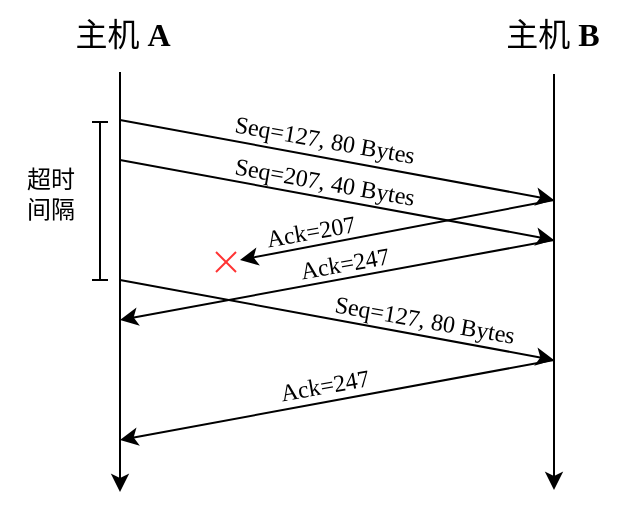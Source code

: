 <mxfile version="20.6.2" type="device" pages="2"><diagram id="6WodCUjNVj95eYMr6246" name="handshake"><mxGraphModel dx="683" dy="393" grid="1" gridSize="10" guides="1" tooltips="1" connect="1" arrows="1" fold="1" page="1" pageScale="1" pageWidth="4681" pageHeight="3300" math="0" shadow="0"><root><mxCell id="0"/><mxCell id="1" parent="0"/><mxCell id="UUc745qlrYDMO6ZEMAqX-2" style="rounded=0;orthogonalLoop=1;jettySize=auto;html=1;exitX=1;exitY=0;exitDx=0;exitDy=0;entryX=0;entryY=1;entryDx=0;entryDy=0;" parent="1" edge="1"><mxGeometry relative="1" as="geometry"><mxPoint x="480" y="240" as="sourcePoint"/><mxPoint x="697" y="280" as="targetPoint"/></mxGeometry></mxCell><mxCell id="D-v3iAu-tXgg1L5RHOYR-6" value="主机 &lt;font face=&quot;CMU Serif&quot;&gt;&lt;b&gt;A&lt;/b&gt;&lt;/font&gt;" style="text;html=1;align=center;verticalAlign=middle;resizable=0;points=[];autosize=1;strokeColor=none;fillColor=none;fontSize=16;fontFamily=SimHei;" parent="1" vertex="1"><mxGeometry x="445" y="180" width="72" height="33" as="geometry"/></mxCell><mxCell id="D-v3iAu-tXgg1L5RHOYR-7" value="主机 &lt;font face=&quot;CMU Serif&quot;&gt;&lt;b&gt;B&lt;/b&gt;&lt;/font&gt;" style="text;html=1;align=center;verticalAlign=middle;resizable=0;points=[];autosize=1;strokeColor=none;fillColor=none;fontSize=16;fontFamily=SimHei;" parent="1" vertex="1"><mxGeometry x="660" y="180" width="71" height="33" as="geometry"/></mxCell><mxCell id="UUc745qlrYDMO6ZEMAqX-3" style="edgeStyle=none;rounded=0;orthogonalLoop=1;jettySize=auto;html=1;exitX=0;exitY=1;exitDx=0;exitDy=0;entryX=1;entryY=0;entryDx=0;entryDy=0;" parent="1" edge="1"><mxGeometry relative="1" as="geometry"><mxPoint x="697" y="300" as="sourcePoint"/><mxPoint x="480" y="340" as="targetPoint"/></mxGeometry></mxCell><mxCell id="UUc745qlrYDMO6ZEMAqX-5" value="Seq=127, 80 Bytes" style="text;html=1;align=center;verticalAlign=middle;resizable=0;points=[];autosize=1;strokeColor=none;fillColor=none;fontFamily=CMU Typewriter Text;rotation=10;" parent="1" vertex="1"><mxGeometry x="517" y="235" width="130" height="30" as="geometry"/></mxCell><mxCell id="gPiK_Lveduz-T_uWx45v-1" value="" style="endArrow=classic;html=1;rounded=0;fontFamily=CMU Serif;" edge="1" parent="1"><mxGeometry width="50" height="50" relative="1" as="geometry"><mxPoint x="480" y="216" as="sourcePoint"/><mxPoint x="480" y="426" as="targetPoint"/></mxGeometry></mxCell><mxCell id="gPiK_Lveduz-T_uWx45v-2" value="" style="endArrow=classic;html=1;rounded=0;fontFamily=CMU Serif;" edge="1" parent="1"><mxGeometry width="50" height="50" relative="1" as="geometry"><mxPoint x="697" y="217" as="sourcePoint"/><mxPoint x="697" y="425" as="targetPoint"/></mxGeometry></mxCell><mxCell id="gPiK_Lveduz-T_uWx45v-3" style="rounded=0;orthogonalLoop=1;jettySize=auto;html=1;exitX=1;exitY=0;exitDx=0;exitDy=0;entryX=0;entryY=1;entryDx=0;entryDy=0;" edge="1" parent="1"><mxGeometry relative="1" as="geometry"><mxPoint x="480" y="260" as="sourcePoint"/><mxPoint x="697" y="300" as="targetPoint"/></mxGeometry></mxCell><mxCell id="gPiK_Lveduz-T_uWx45v-4" value="Seq=207, 40 Bytes" style="text;html=1;align=center;verticalAlign=middle;resizable=0;points=[];autosize=1;strokeColor=none;fillColor=none;fontFamily=CMU Typewriter Text;rotation=10;" vertex="1" parent="1"><mxGeometry x="517" y="256" width="130" height="30" as="geometry"/></mxCell><mxCell id="gPiK_Lveduz-T_uWx45v-5" style="edgeStyle=none;rounded=0;orthogonalLoop=1;jettySize=auto;html=1;exitX=0;exitY=1;exitDx=0;exitDy=0;" edge="1" parent="1"><mxGeometry relative="1" as="geometry"><mxPoint x="697" y="280" as="sourcePoint"/><mxPoint x="540" y="310" as="targetPoint"/></mxGeometry></mxCell><mxCell id="gPiK_Lveduz-T_uWx45v-6" style="rounded=0;orthogonalLoop=1;jettySize=auto;html=1;exitX=1;exitY=0;exitDx=0;exitDy=0;entryX=0;entryY=1;entryDx=0;entryDy=0;" edge="1" parent="1"><mxGeometry relative="1" as="geometry"><mxPoint x="480" y="320" as="sourcePoint"/><mxPoint x="697" y="360" as="targetPoint"/></mxGeometry></mxCell><mxCell id="gPiK_Lveduz-T_uWx45v-7" value="Seq=127, 80 Bytes" style="text;html=1;align=center;verticalAlign=middle;resizable=0;points=[];autosize=1;strokeColor=none;fillColor=none;fontFamily=CMU Typewriter Text;rotation=10;" vertex="1" parent="1"><mxGeometry x="567" y="325" width="130" height="30" as="geometry"/></mxCell><mxCell id="gPiK_Lveduz-T_uWx45v-8" style="edgeStyle=none;rounded=0;orthogonalLoop=1;jettySize=auto;html=1;exitX=0;exitY=1;exitDx=0;exitDy=0;entryX=1;entryY=0;entryDx=0;entryDy=0;" edge="1" parent="1"><mxGeometry relative="1" as="geometry"><mxPoint x="697" y="360" as="sourcePoint"/><mxPoint x="480" y="400" as="targetPoint"/></mxGeometry></mxCell><mxCell id="gPiK_Lveduz-T_uWx45v-9" value="Ack=247" style="text;html=1;align=center;verticalAlign=middle;resizable=0;points=[];autosize=1;strokeColor=none;fillColor=none;fontFamily=CMU Typewriter Text;rotation=-10;" vertex="1" parent="1"><mxGeometry x="547" y="358" width="70" height="30" as="geometry"/></mxCell><mxCell id="gPiK_Lveduz-T_uWx45v-10" value="Ack=247" style="text;html=1;align=center;verticalAlign=middle;resizable=0;points=[];autosize=1;strokeColor=none;fillColor=none;fontFamily=CMU Typewriter Text;rotation=-10;" vertex="1" parent="1"><mxGeometry x="557" y="297" width="70" height="30" as="geometry"/></mxCell><mxCell id="gPiK_Lveduz-T_uWx45v-11" value="Ack=207" style="text;html=1;align=center;verticalAlign=middle;resizable=0;points=[];autosize=1;strokeColor=none;fillColor=none;fontFamily=CMU Typewriter Text;rotation=-10;" vertex="1" parent="1"><mxGeometry x="540" y="281" width="70" height="30" as="geometry"/></mxCell><mxCell id="gPiK_Lveduz-T_uWx45v-14" value="" style="group" vertex="1" connectable="0" parent="1"><mxGeometry x="528" y="306" width="10" height="10" as="geometry"/></mxCell><mxCell id="gPiK_Lveduz-T_uWx45v-12" value="" style="endArrow=none;html=1;rounded=0;fontFamily=CMU Serif;strokeColor=#FF3333;" edge="1" parent="gPiK_Lveduz-T_uWx45v-14"><mxGeometry width="50" height="50" relative="1" as="geometry"><mxPoint as="sourcePoint"/><mxPoint x="10" y="10" as="targetPoint"/></mxGeometry></mxCell><mxCell id="gPiK_Lveduz-T_uWx45v-13" value="" style="endArrow=none;html=1;rounded=0;fontFamily=CMU Serif;strokeColor=#FF3333;" edge="1" parent="gPiK_Lveduz-T_uWx45v-14"><mxGeometry width="50" height="50" relative="1" as="geometry"><mxPoint y="10" as="sourcePoint"/><mxPoint x="10" as="targetPoint"/></mxGeometry></mxCell><mxCell id="gPiK_Lveduz-T_uWx45v-15" value="超时&lt;br&gt;间隔" style="text;html=1;align=center;verticalAlign=middle;resizable=0;points=[];autosize=1;strokeColor=none;fillColor=none;fontFamily=SimHei;" vertex="1" parent="1"><mxGeometry x="420" y="257" width="50" height="40" as="geometry"/></mxCell><mxCell id="gPiK_Lveduz-T_uWx45v-16" value="" style="endArrow=baseDash;startArrow=baseDash;html=1;rounded=0;strokeColor=#000000;fontFamily=CMU Serif;startFill=0;endFill=0;" edge="1" parent="1"><mxGeometry width="50" height="50" relative="1" as="geometry"><mxPoint x="470" y="320" as="sourcePoint"/><mxPoint x="470" y="241" as="targetPoint"/></mxGeometry></mxCell></root></mxGraphModel></diagram><diagram name="handwave" id="Pmq_GzSqylrPmw-hEs14"><mxGraphModel dx="2062" dy="1195" grid="0" gridSize="10" guides="1" tooltips="1" connect="1" arrows="1" fold="1" page="1" pageScale="1" pageWidth="4681" pageHeight="3300" math="0" shadow="0"><root><mxCell id="HNpX2lngVdKHwZvJAxoF-0"/><mxCell id="HNpX2lngVdKHwZvJAxoF-1" parent="HNpX2lngVdKHwZvJAxoF-0"/><mxCell id="HNpX2lngVdKHwZvJAxoF-2" value="ESTABLISHED" style="rounded=0;whiteSpace=wrap;html=1;fontFamily=CMU Typewriter Text;fontSize=14;fillColor=#d5e8d4;strokeColor=#82b366;" parent="HNpX2lngVdKHwZvJAxoF-1" vertex="1"><mxGeometry x="360" y="200" width="120" height="40" as="geometry"/></mxCell><mxCell id="HNpX2lngVdKHwZvJAxoF-3" style="rounded=0;orthogonalLoop=1;jettySize=auto;html=1;exitX=1;exitY=0;exitDx=0;exitDy=0;entryX=0;entryY=0;entryDx=0;entryDy=0;" parent="HNpX2lngVdKHwZvJAxoF-1" source="HNpX2lngVdKHwZvJAxoF-5" target="HNpX2lngVdKHwZvJAxoF-13" edge="1"><mxGeometry relative="1" as="geometry"/></mxCell><mxCell id="HNpX2lngVdKHwZvJAxoF-4" style="edgeStyle=none;rounded=0;orthogonalLoop=1;jettySize=auto;html=1;exitX=1;exitY=1;exitDx=0;exitDy=0;entryX=0;entryY=0;entryDx=0;entryDy=0;" parent="HNpX2lngVdKHwZvJAxoF-1" source="HNpX2lngVdKHwZvJAxoF-6" target="HNpX2lngVdKHwZvJAxoF-9" edge="1"><mxGeometry relative="1" as="geometry"/></mxCell><mxCell id="HNpX2lngVdKHwZvJAxoF-5" value="FIN_WAIT_1" style="rounded=0;whiteSpace=wrap;html=1;fontFamily=CMU Typewriter Text;fontSize=14;fillColor=#ffe6cc;strokeColor=#d79b00;" parent="HNpX2lngVdKHwZvJAxoF-1" vertex="1"><mxGeometry x="360" y="240" width="120" height="80" as="geometry"/></mxCell><mxCell id="HNpX2lngVdKHwZvJAxoF-6" value="FIN_WAIT_2" style="rounded=0;whiteSpace=wrap;html=1;fontFamily=CMU Typewriter Text;fontSize=14;fillColor=#ffe6cc;strokeColor=#d79b00;" parent="HNpX2lngVdKHwZvJAxoF-1" vertex="1"><mxGeometry x="360" y="320" width="120" height="40" as="geometry"/></mxCell><mxCell id="HNpX2lngVdKHwZvJAxoF-7" value="ESTABLISHED" style="rounded=0;whiteSpace=wrap;html=1;fontFamily=CMU Typewriter Text;fontSize=14;fillColor=#d5e8d4;strokeColor=#82b366;" parent="HNpX2lngVdKHwZvJAxoF-1" vertex="1"><mxGeometry x="697" y="200" width="120" height="80" as="geometry"/></mxCell><mxCell id="RxvUlzu90zlsVVM_GUbZ-2" style="edgeStyle=none;rounded=0;orthogonalLoop=1;jettySize=auto;html=1;exitX=0;exitY=0;exitDx=0;exitDy=0;entryX=1;entryY=0;entryDx=0;entryDy=0;fontFamily=SimHei;fontSize=14;" parent="HNpX2lngVdKHwZvJAxoF-1" source="HNpX2lngVdKHwZvJAxoF-8" target="RxvUlzu90zlsVVM_GUbZ-0" edge="1"><mxGeometry relative="1" as="geometry"/></mxCell><mxCell id="HNpX2lngVdKHwZvJAxoF-8" value="LAST_ACK" style="rounded=0;whiteSpace=wrap;html=1;fontFamily=CMU Typewriter Text;fontSize=14;fillColor=#fff2cc;strokeColor=#d6b656;" parent="HNpX2lngVdKHwZvJAxoF-1" vertex="1"><mxGeometry x="697" y="320" width="120" height="80" as="geometry"/></mxCell><mxCell id="HNpX2lngVdKHwZvJAxoF-9" value="CLOSE" style="rounded=0;whiteSpace=wrap;html=1;fontFamily=CMU Typewriter Text;fontSize=14;fillColor=#f5f5f5;strokeColor=#666666;fontColor=#333333;" parent="HNpX2lngVdKHwZvJAxoF-1" vertex="1"><mxGeometry x="697" y="400" width="120" height="40" as="geometry"/></mxCell><mxCell id="HNpX2lngVdKHwZvJAxoF-10" value="客户端" style="text;html=1;align=center;verticalAlign=middle;resizable=0;points=[];autosize=1;strokeColor=none;fillColor=none;fontSize=16;fontFamily=SimHei;" parent="HNpX2lngVdKHwZvJAxoF-1" vertex="1"><mxGeometry x="385" y="170" width="70" height="30" as="geometry"/></mxCell><mxCell id="HNpX2lngVdKHwZvJAxoF-11" value="服务器端" style="text;html=1;align=center;verticalAlign=middle;resizable=0;points=[];autosize=1;strokeColor=none;fillColor=none;fontSize=16;fontFamily=SimHei;" parent="HNpX2lngVdKHwZvJAxoF-1" vertex="1"><mxGeometry x="716" y="170" width="82" height="31" as="geometry"/></mxCell><mxCell id="HNpX2lngVdKHwZvJAxoF-12" style="edgeStyle=none;rounded=0;orthogonalLoop=1;jettySize=auto;html=1;entryX=1;entryY=0;entryDx=0;entryDy=0;exitX=0;exitY=0;exitDx=0;exitDy=0;" parent="HNpX2lngVdKHwZvJAxoF-1" source="HNpX2lngVdKHwZvJAxoF-13" target="HNpX2lngVdKHwZvJAxoF-6" edge="1"><mxGeometry relative="1" as="geometry"><mxPoint x="690" y="280" as="sourcePoint"/></mxGeometry></mxCell><mxCell id="HNpX2lngVdKHwZvJAxoF-13" value="CLOSED_WAIT" style="rounded=0;whiteSpace=wrap;html=1;fontFamily=CMU Typewriter Text;fontSize=14;fillColor=#fff2cc;strokeColor=#d6b656;" parent="HNpX2lngVdKHwZvJAxoF-1" vertex="1"><mxGeometry x="697" y="280" width="120" height="40" as="geometry"/></mxCell><mxCell id="HNpX2lngVdKHwZvJAxoF-14" value="FINbit=1, Seq=76" style="text;html=1;align=center;verticalAlign=middle;resizable=0;points=[];autosize=1;strokeColor=none;fillColor=none;fontFamily=CMU Typewriter Text;rotation=10;" parent="HNpX2lngVdKHwZvJAxoF-1" vertex="1"><mxGeometry x="523" y="236" width="119" height="26" as="geometry"/></mxCell><mxCell id="HNpX2lngVdKHwZvJAxoF-15" value="ACKbit=1, ACKnum=77" style="text;html=1;align=center;verticalAlign=middle;resizable=0;points=[];autosize=1;strokeColor=none;fillColor=none;fontFamily=CMU Typewriter Text;rotation=-10;" parent="HNpX2lngVdKHwZvJAxoF-1" vertex="1"><mxGeometry x="489" y="282" width="138" height="26" as="geometry"/></mxCell><mxCell id="HNpX2lngVdKHwZvJAxoF-16" value="ACKbit=1, ACKnum=225" style="text;html=1;align=center;verticalAlign=middle;resizable=0;points=[];autosize=1;strokeColor=none;fillColor=none;fontFamily=CMU Typewriter Text;rotation=10;" parent="HNpX2lngVdKHwZvJAxoF-1" vertex="1"><mxGeometry x="533" y="362" width="144" height="26" as="geometry"/></mxCell><mxCell id="RxvUlzu90zlsVVM_GUbZ-0" value="TIME_WAIT" style="rounded=0;whiteSpace=wrap;html=1;fontFamily=CMU Typewriter Text;fontSize=14;fillColor=#f8cecc;strokeColor=#b85450;" parent="HNpX2lngVdKHwZvJAxoF-1" vertex="1"><mxGeometry x="360" y="360" width="120" height="40" as="geometry"/></mxCell><mxCell id="RxvUlzu90zlsVVM_GUbZ-1" value="CLOSE" style="rounded=0;whiteSpace=wrap;html=1;fontFamily=CMU Typewriter Text;fontSize=14;fillColor=#f5f5f5;strokeColor=#666666;fontColor=#333333;" parent="HNpX2lngVdKHwZvJAxoF-1" vertex="1"><mxGeometry x="360" y="400" width="120" height="40" as="geometry"/></mxCell><mxCell id="RxvUlzu90zlsVVM_GUbZ-3" value="FINbit=1, Seq=224" style="text;html=1;align=center;verticalAlign=middle;resizable=0;points=[];autosize=1;strokeColor=none;fillColor=none;fontFamily=CMU Typewriter Text;rotation=-10;" parent="HNpX2lngVdKHwZvJAxoF-1" vertex="1"><mxGeometry x="517" y="318" width="125" height="26" as="geometry"/></mxCell></root></mxGraphModel></diagram></mxfile>